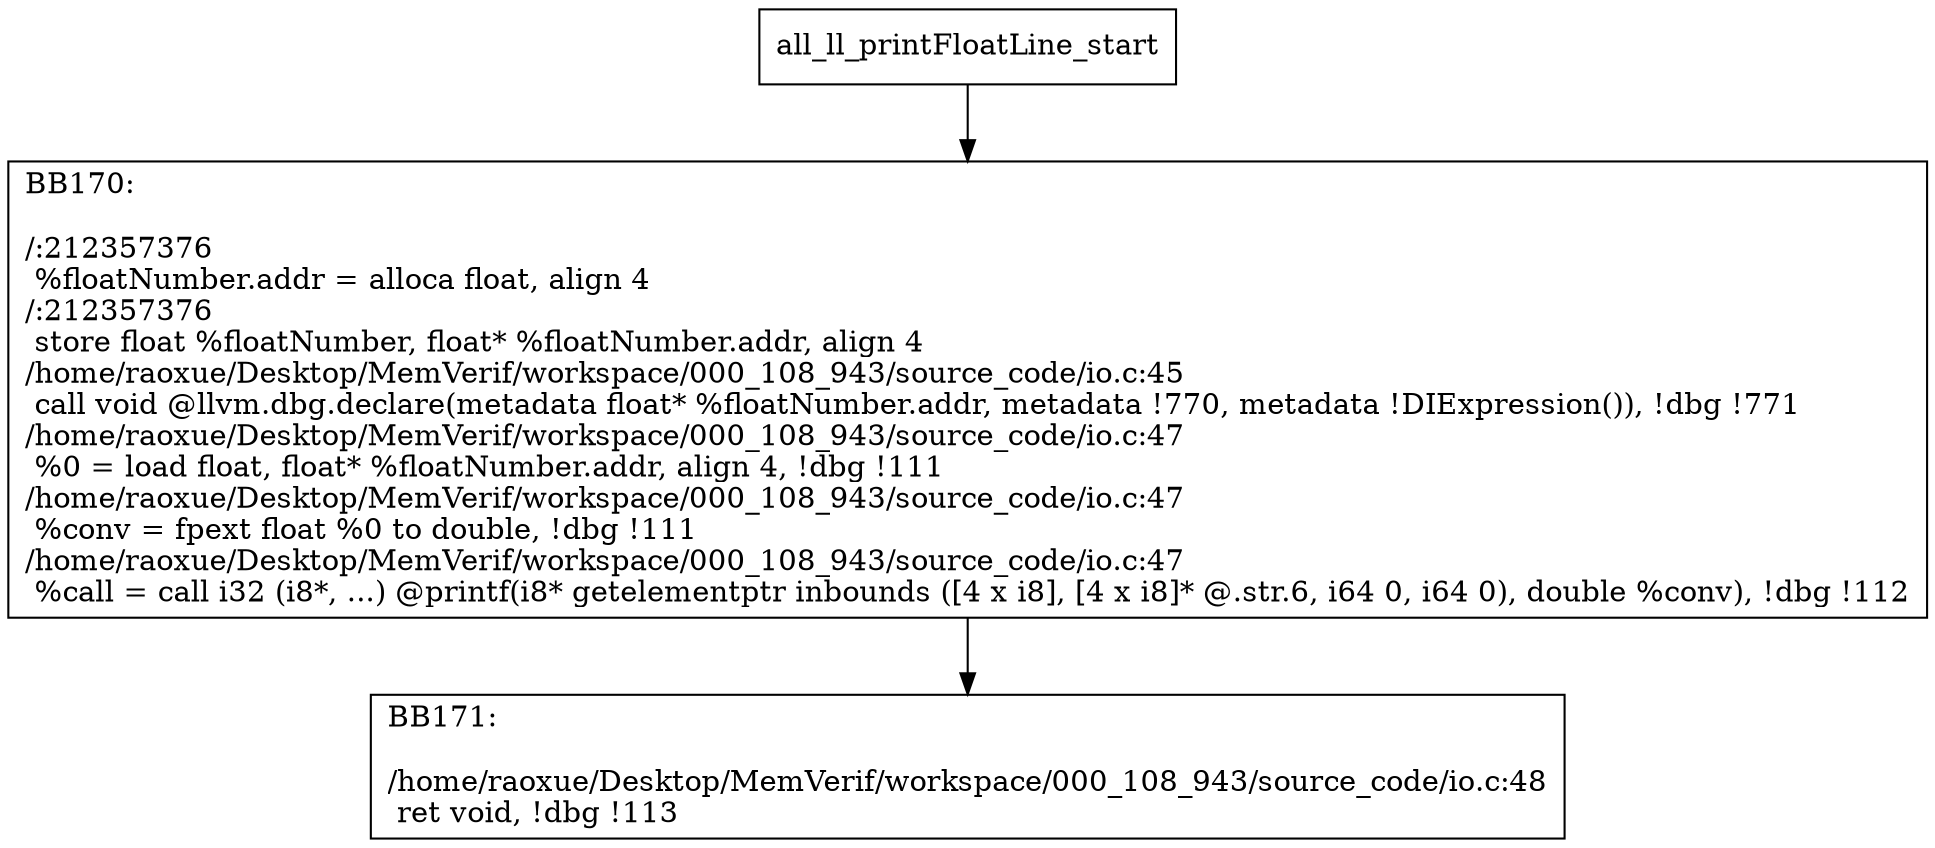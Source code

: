 digraph "CFG for'all_ll_printFloatLine' function" {
	BBall_ll_printFloatLine_start[shape=record,label="{all_ll_printFloatLine_start}"];
	BBall_ll_printFloatLine_start-> all_ll_printFloatLineBB170;
	all_ll_printFloatLineBB170 [shape=record, label="{BB170:\l\l/:212357376\l
  %floatNumber.addr = alloca float, align 4\l
/:212357376\l
  store float %floatNumber, float* %floatNumber.addr, align 4\l
/home/raoxue/Desktop/MemVerif/workspace/000_108_943/source_code/io.c:45\l
  call void @llvm.dbg.declare(metadata float* %floatNumber.addr, metadata !770, metadata !DIExpression()), !dbg !771\l
/home/raoxue/Desktop/MemVerif/workspace/000_108_943/source_code/io.c:47\l
  %0 = load float, float* %floatNumber.addr, align 4, !dbg !111\l
/home/raoxue/Desktop/MemVerif/workspace/000_108_943/source_code/io.c:47\l
  %conv = fpext float %0 to double, !dbg !111\l
/home/raoxue/Desktop/MemVerif/workspace/000_108_943/source_code/io.c:47\l
  %call = call i32 (i8*, ...) @printf(i8* getelementptr inbounds ([4 x i8], [4 x i8]* @.str.6, i64 0, i64 0), double %conv), !dbg !112\l
}"];
	all_ll_printFloatLineBB170-> all_ll_printFloatLineBB171;
	all_ll_printFloatLineBB171 [shape=record, label="{BB171:\l\l/home/raoxue/Desktop/MemVerif/workspace/000_108_943/source_code/io.c:48\l
  ret void, !dbg !113\l
}"];
}
